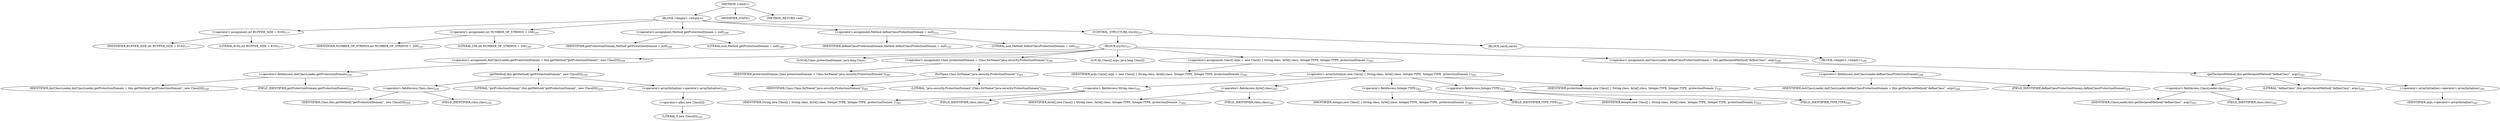 digraph "&lt;clinit&gt;" {  
"2300" [label = <(METHOD,&lt;clinit&gt;)> ]
"2301" [label = <(BLOCK,&lt;empty&gt;,&lt;empty&gt;)> ]
"2302" [label = <(&lt;operator&gt;.assignment,int BUFFER_SIZE = 8192)<SUB>177</SUB>> ]
"2303" [label = <(IDENTIFIER,BUFFER_SIZE,int BUFFER_SIZE = 8192)<SUB>177</SUB>> ]
"2304" [label = <(LITERAL,8192,int BUFFER_SIZE = 8192)<SUB>177</SUB>> ]
"2305" [label = <(&lt;operator&gt;.assignment,int NUMBER_OF_STRINGS = 256)<SUB>181</SUB>> ]
"2306" [label = <(IDENTIFIER,NUMBER_OF_STRINGS,int NUMBER_OF_STRINGS = 256)<SUB>181</SUB>> ]
"2307" [label = <(LITERAL,256,int NUMBER_OF_STRINGS = 256)<SUB>181</SUB>> ]
"2308" [label = <(&lt;operator&gt;.assignment,Method getProtectionDomain = null)<SUB>246</SUB>> ]
"2309" [label = <(IDENTIFIER,getProtectionDomain,Method getProtectionDomain = null)<SUB>246</SUB>> ]
"2310" [label = <(LITERAL,null,Method getProtectionDomain = null)<SUB>246</SUB>> ]
"2311" [label = <(&lt;operator&gt;.assignment,Method defineClassProtectionDomain = null)<SUB>252</SUB>> ]
"2312" [label = <(IDENTIFIER,defineClassProtectionDomain,Method defineClassProtectionDomain = null)<SUB>252</SUB>> ]
"2313" [label = <(LITERAL,null,Method defineClassProtectionDomain = null)<SUB>252</SUB>> ]
"2314" [label = <(CONTROL_STRUCTURE,try,try)<SUB>257</SUB>> ]
"2315" [label = <(BLOCK,try,try)<SUB>257</SUB>> ]
"2316" [label = <(&lt;operator&gt;.assignment,AntClassLoader.getProtectionDomain = this.getMethod(&quot;getProtectionDomain&quot;, new Class[0]))<SUB>258</SUB>> ]
"2317" [label = <(&lt;operator&gt;.fieldAccess,AntClassLoader.getProtectionDomain)<SUB>258</SUB>> ]
"2318" [label = <(IDENTIFIER,AntClassLoader,AntClassLoader.getProtectionDomain = this.getMethod(&quot;getProtectionDomain&quot;, new Class[0]))<SUB>258</SUB>> ]
"2319" [label = <(FIELD_IDENTIFIER,getProtectionDomain,getProtectionDomain)<SUB>258</SUB>> ]
"2320" [label = <(getMethod,this.getMethod(&quot;getProtectionDomain&quot;, new Class[0]))<SUB>259</SUB>> ]
"2321" [label = <(&lt;operator&gt;.fieldAccess,Class.class)<SUB>259</SUB>> ]
"2322" [label = <(IDENTIFIER,Class,this.getMethod(&quot;getProtectionDomain&quot;, new Class[0]))<SUB>259</SUB>> ]
"2323" [label = <(FIELD_IDENTIFIER,class,class)<SUB>259</SUB>> ]
"2324" [label = <(LITERAL,&quot;getProtectionDomain&quot;,this.getMethod(&quot;getProtectionDomain&quot;, new Class[0]))<SUB>259</SUB>> ]
"2325" [label = <(&lt;operator&gt;.arrayInitializer,&lt;operator&gt;.arrayInitializer)<SUB>259</SUB>> ]
"2326" [label = <(&lt;operator&gt;.alloc,new Class[0])> ]
"2327" [label = <(LITERAL,0,new Class[0])<SUB>259</SUB>> ]
"2328" [label = <(LOCAL,Class protectionDomain: java.lang.Class)> ]
"2329" [label = <(&lt;operator&gt;.assignment,Class protectionDomain = Class.forName(&quot;java.security.ProtectionDomain&quot;))<SUB>260</SUB>> ]
"2330" [label = <(IDENTIFIER,protectionDomain,Class protectionDomain = Class.forName(&quot;java.security.ProtectionDomain&quot;))<SUB>260</SUB>> ]
"2331" [label = <(forName,Class.forName(&quot;java.security.ProtectionDomain&quot;))<SUB>261</SUB>> ]
"2332" [label = <(IDENTIFIER,Class,Class.forName(&quot;java.security.ProtectionDomain&quot;))<SUB>261</SUB>> ]
"2333" [label = <(LITERAL,&quot;java.security.ProtectionDomain&quot;,Class.forName(&quot;java.security.ProtectionDomain&quot;))<SUB>261</SUB>> ]
"2334" [label = <(LOCAL,Class[] args: java.lang.Class[])> ]
"2335" [label = <(&lt;operator&gt;.assignment,Class[] args = new Class[] { String.class, byte[].class, Integer.TYPE, Integer.TYPE, protectionDomain })<SUB>262</SUB>> ]
"2336" [label = <(IDENTIFIER,args,Class[] args = new Class[] { String.class, byte[].class, Integer.TYPE, Integer.TYPE, protectionDomain })<SUB>262</SUB>> ]
"2337" [label = <(&lt;operator&gt;.arrayInitializer,new Class[] { String.class, byte[].class, Integer.TYPE, Integer.TYPE, protectionDomain })<SUB>262</SUB>> ]
"2338" [label = <(&lt;operator&gt;.fieldAccess,String.class)<SUB>262</SUB>> ]
"2339" [label = <(IDENTIFIER,String,new Class[] { String.class, byte[].class, Integer.TYPE, Integer.TYPE, protectionDomain })<SUB>262</SUB>> ]
"2340" [label = <(FIELD_IDENTIFIER,class,class)<SUB>262</SUB>> ]
"2341" [label = <(&lt;operator&gt;.fieldAccess,byte[].class)<SUB>262</SUB>> ]
"2342" [label = <(IDENTIFIER,byte[],new Class[] { String.class, byte[].class, Integer.TYPE, Integer.TYPE, protectionDomain })<SUB>262</SUB>> ]
"2343" [label = <(FIELD_IDENTIFIER,class,class)<SUB>262</SUB>> ]
"2344" [label = <(&lt;operator&gt;.fieldAccess,Integer.TYPE)<SUB>263</SUB>> ]
"2345" [label = <(IDENTIFIER,Integer,new Class[] { String.class, byte[].class, Integer.TYPE, Integer.TYPE, protectionDomain })<SUB>263</SUB>> ]
"2346" [label = <(FIELD_IDENTIFIER,TYPE,TYPE)<SUB>263</SUB>> ]
"2347" [label = <(&lt;operator&gt;.fieldAccess,Integer.TYPE)<SUB>263</SUB>> ]
"2348" [label = <(IDENTIFIER,Integer,new Class[] { String.class, byte[].class, Integer.TYPE, Integer.TYPE, protectionDomain })<SUB>263</SUB>> ]
"2349" [label = <(FIELD_IDENTIFIER,TYPE,TYPE)<SUB>263</SUB>> ]
"2350" [label = <(IDENTIFIER,protectionDomain,new Class[] { String.class, byte[].class, Integer.TYPE, Integer.TYPE, protectionDomain })<SUB>263</SUB>> ]
"2351" [label = <(&lt;operator&gt;.assignment,AntClassLoader.defineClassProtectionDomain = this.getDeclaredMethod(&quot;defineClass&quot;, args))<SUB>264</SUB>> ]
"2352" [label = <(&lt;operator&gt;.fieldAccess,AntClassLoader.defineClassProtectionDomain)<SUB>264</SUB>> ]
"2353" [label = <(IDENTIFIER,AntClassLoader,AntClassLoader.defineClassProtectionDomain = this.getDeclaredMethod(&quot;defineClass&quot;, args))<SUB>264</SUB>> ]
"2354" [label = <(FIELD_IDENTIFIER,defineClassProtectionDomain,defineClassProtectionDomain)<SUB>264</SUB>> ]
"2355" [label = <(getDeclaredMethod,this.getDeclaredMethod(&quot;defineClass&quot;, args))<SUB>265</SUB>> ]
"2356" [label = <(&lt;operator&gt;.fieldAccess,ClassLoader.class)<SUB>265</SUB>> ]
"2357" [label = <(IDENTIFIER,ClassLoader,this.getDeclaredMethod(&quot;defineClass&quot;, args))<SUB>265</SUB>> ]
"2358" [label = <(FIELD_IDENTIFIER,class,class)<SUB>265</SUB>> ]
"2359" [label = <(LITERAL,&quot;defineClass&quot;,this.getDeclaredMethod(&quot;defineClass&quot;, args))<SUB>265</SUB>> ]
"2360" [label = <(&lt;operator&gt;.arrayInitializer,&lt;operator&gt;.arrayInitializer)<SUB>265</SUB>> ]
"2361" [label = <(IDENTIFIER,args,&lt;operator&gt;.arrayInitializer)<SUB>265</SUB>> ]
"2362" [label = <(BLOCK,catch,catch)> ]
"2363" [label = <(BLOCK,&lt;empty&gt;,&lt;empty&gt;)<SUB>266</SUB>> ]
"2364" [label = <(MODIFIER,STATIC)> ]
"2365" [label = <(METHOD_RETURN,void)> ]
  "2300" -> "2301" 
  "2300" -> "2364" 
  "2300" -> "2365" 
  "2301" -> "2302" 
  "2301" -> "2305" 
  "2301" -> "2308" 
  "2301" -> "2311" 
  "2301" -> "2314" 
  "2302" -> "2303" 
  "2302" -> "2304" 
  "2305" -> "2306" 
  "2305" -> "2307" 
  "2308" -> "2309" 
  "2308" -> "2310" 
  "2311" -> "2312" 
  "2311" -> "2313" 
  "2314" -> "2315" 
  "2314" -> "2362" 
  "2315" -> "2316" 
  "2315" -> "2328" 
  "2315" -> "2329" 
  "2315" -> "2334" 
  "2315" -> "2335" 
  "2315" -> "2351" 
  "2316" -> "2317" 
  "2316" -> "2320" 
  "2317" -> "2318" 
  "2317" -> "2319" 
  "2320" -> "2321" 
  "2320" -> "2324" 
  "2320" -> "2325" 
  "2321" -> "2322" 
  "2321" -> "2323" 
  "2325" -> "2326" 
  "2326" -> "2327" 
  "2329" -> "2330" 
  "2329" -> "2331" 
  "2331" -> "2332" 
  "2331" -> "2333" 
  "2335" -> "2336" 
  "2335" -> "2337" 
  "2337" -> "2338" 
  "2337" -> "2341" 
  "2337" -> "2344" 
  "2337" -> "2347" 
  "2337" -> "2350" 
  "2338" -> "2339" 
  "2338" -> "2340" 
  "2341" -> "2342" 
  "2341" -> "2343" 
  "2344" -> "2345" 
  "2344" -> "2346" 
  "2347" -> "2348" 
  "2347" -> "2349" 
  "2351" -> "2352" 
  "2351" -> "2355" 
  "2352" -> "2353" 
  "2352" -> "2354" 
  "2355" -> "2356" 
  "2355" -> "2359" 
  "2355" -> "2360" 
  "2356" -> "2357" 
  "2356" -> "2358" 
  "2360" -> "2361" 
  "2362" -> "2363" 
}
